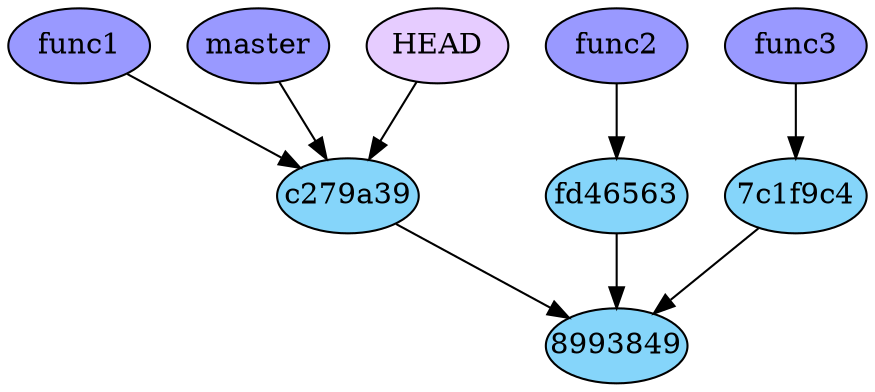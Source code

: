 digraph auto {
	graph [bgcolor=transparent]
	node [fixedsize=true style=filled width=0.95]
	"7c1f9c4e5e4f83ac84f4a4a9a755b3531bbe2b20" [label="7c1f9c4" fillcolor="#85d5fa"]
	"7c1f9c4e5e4f83ac84f4a4a9a755b3531bbe2b20" -> "89938494dc2e1e906acae68b08ff276900a39a5b"
	"89938494dc2e1e906acae68b08ff276900a39a5b" [label=8993849 fillcolor="#85d5fa"]
	c279a39cc1d3c4d18e6cc02bca5a6a1c62f347fc [label=c279a39 fillcolor="#85d5fa"]
	c279a39cc1d3c4d18e6cc02bca5a6a1c62f347fc -> "89938494dc2e1e906acae68b08ff276900a39a5b"
	fd46563231e6c0b99b05aea81eea9b17e93b76fe [label=fd46563 fillcolor="#85d5fa"]
	fd46563231e6c0b99b05aea81eea9b17e93b76fe -> "89938494dc2e1e906acae68b08ff276900a39a5b"
	func1 [label=func1 fillcolor="#9999ff"]
	func1 -> c279a39cc1d3c4d18e6cc02bca5a6a1c62f347fc
	func2 [label=func2 fillcolor="#9999ff"]
	func2 -> fd46563231e6c0b99b05aea81eea9b17e93b76fe
	func3 [label=func3 fillcolor="#9999ff"]
	func3 -> "7c1f9c4e5e4f83ac84f4a4a9a755b3531bbe2b20"
	master [label=master fillcolor="#9999ff"]
	master -> c279a39cc1d3c4d18e6cc02bca5a6a1c62f347fc
	HEAD [label=HEAD fillcolor="#e6ccff"]
	HEAD -> c279a39cc1d3c4d18e6cc02bca5a6a1c62f347fc
}
